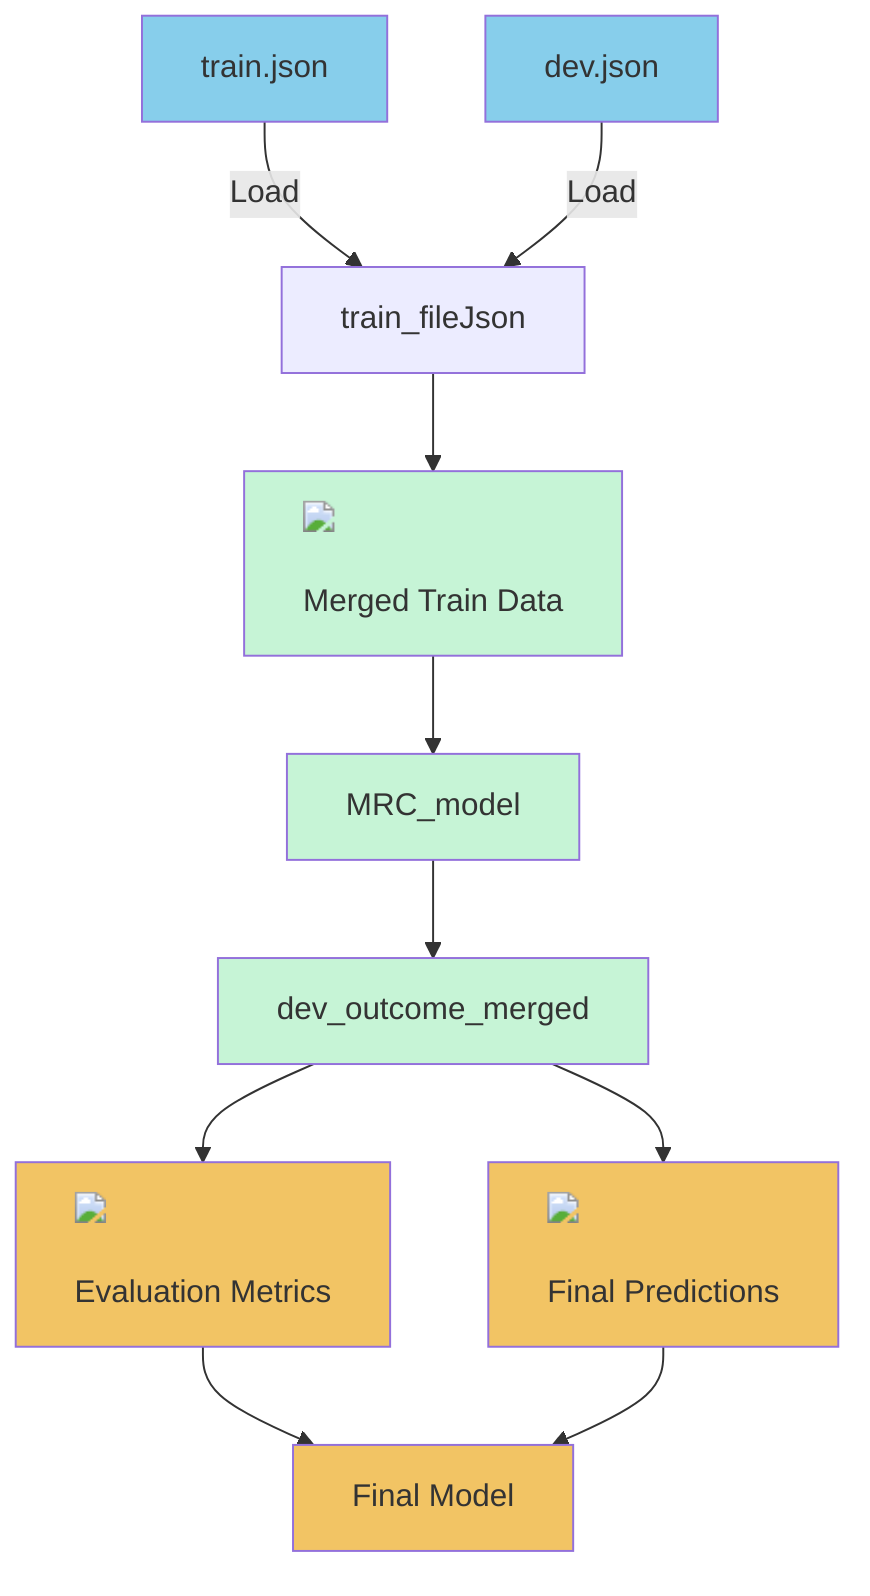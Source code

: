 flowchart TD
    A["train.json"]:::data_source -->|Load| B["train_fileJson"]
    A1["dev.json"]:::data_source -->|Load| B
    B --> C["<img src='path/to/plot.svg'/> <br/> Merged Train Data"]:::data
    C --> D["MRC_model"]:::ml_model
    D --> E["dev_outcome_merged"]:::data
    E --> F["<img src='path/to/plot.svg'/> <br/> Evaluation Metrics"]:::output
    E --> G["<img src='path/to/plot.svg'/> <br/> Final Predictions"]:::output
    F --> H["Final Model"]:::output
    G --> H

    classDef data_source fill:#87CEEB;
    classDef data fill:#C6F4D6;
    classDef ml_model fill:#C6F4D6;
    classDef output fill:#F2C464;